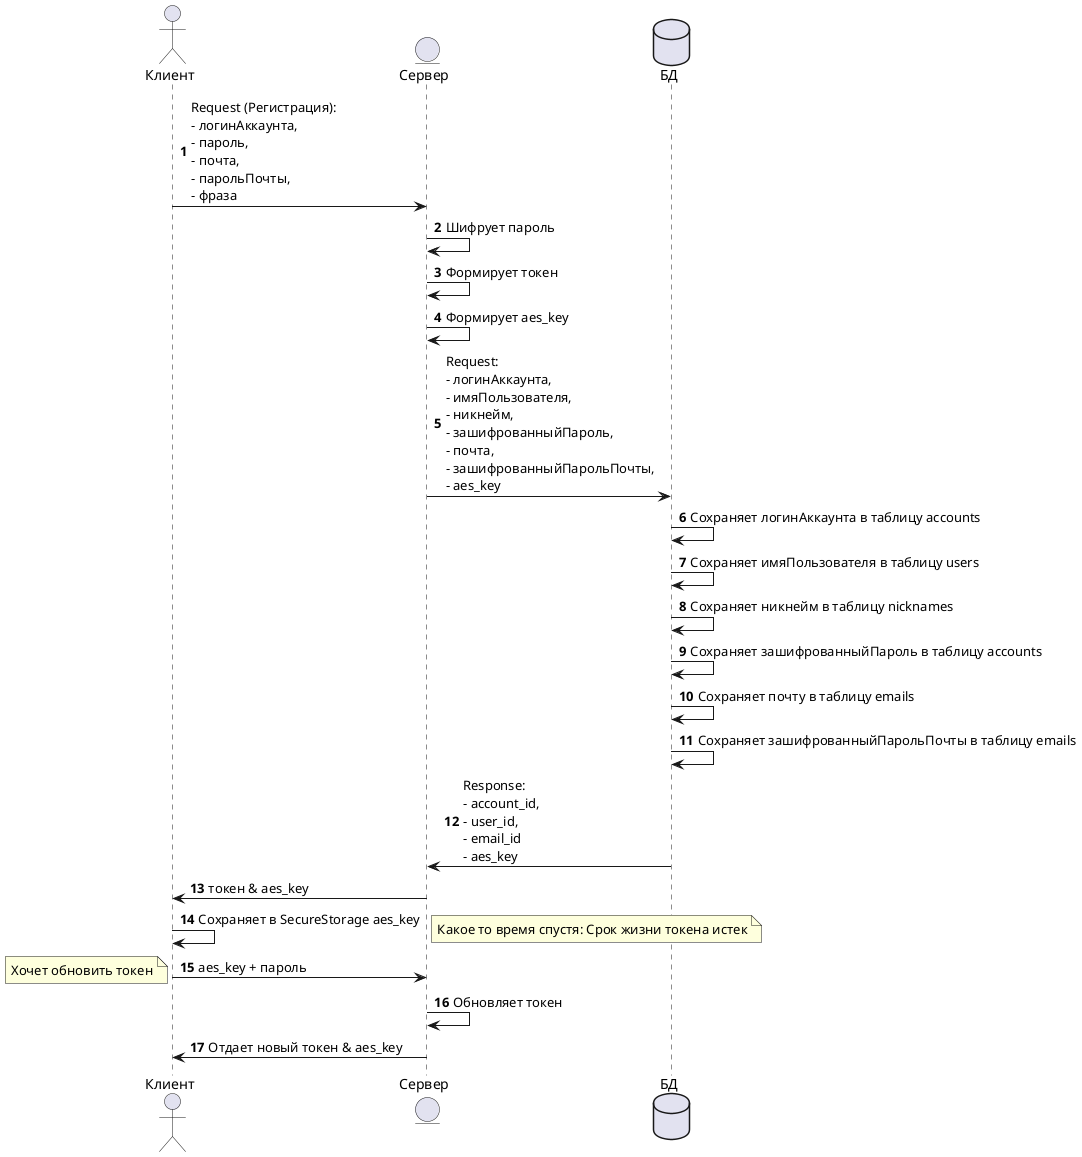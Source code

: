 @startuml

autonumber
actor Клиент
entity Сервер
database БД

Клиент -> Сервер: Request (Регистрация):\n- логинАккаунта,\n- пароль,\n- почта,\n- парольПочты,\n- фраза
Сервер -> Сервер: Шифрует пароль
Сервер -> Сервер: Формирует токен
Сервер -> Сервер: Формирует aes_key
Сервер -> БД: Request:\n- логинАккаунта,\n- имяПользователя, \n- никнейм,\n- зашифрованныйПароль,\n- почта,\n- зашифрованныйПарольПочты,\n- aes_key
БД -> БД: Сохраняет логинАккаунта в таблицу accounts
БД -> БД: Сохраняет имяПользователя в таблицу users
БД -> БД: Сохраняет никнейм в таблицу nicknames
БД -> БД: Сохраняет зашифрованныйПароль в таблицу accounts
БД -> БД: Сохраняет почту в таблицу emails
БД -> БД: Сохраняет зашифрованныйПарольПочты в таблицу emails
БД -> Сервер: Response:\n- account_id,\n- user_id,\n- email_id\n- aes_key
Сервер -> Клиент: токен & aes_key
Клиент -> Клиент: Сохраняет в SecureStorage aes_key
note right: Какое то время спустя: Срок жизни токена истек
Клиент -> Сервер: aes_key + пароль
note left: Хочет обновить токен
Сервер -> Сервер: Обновляет токен
Сервер -> Клиент: Отдает новый токен & aes_key

@enduml